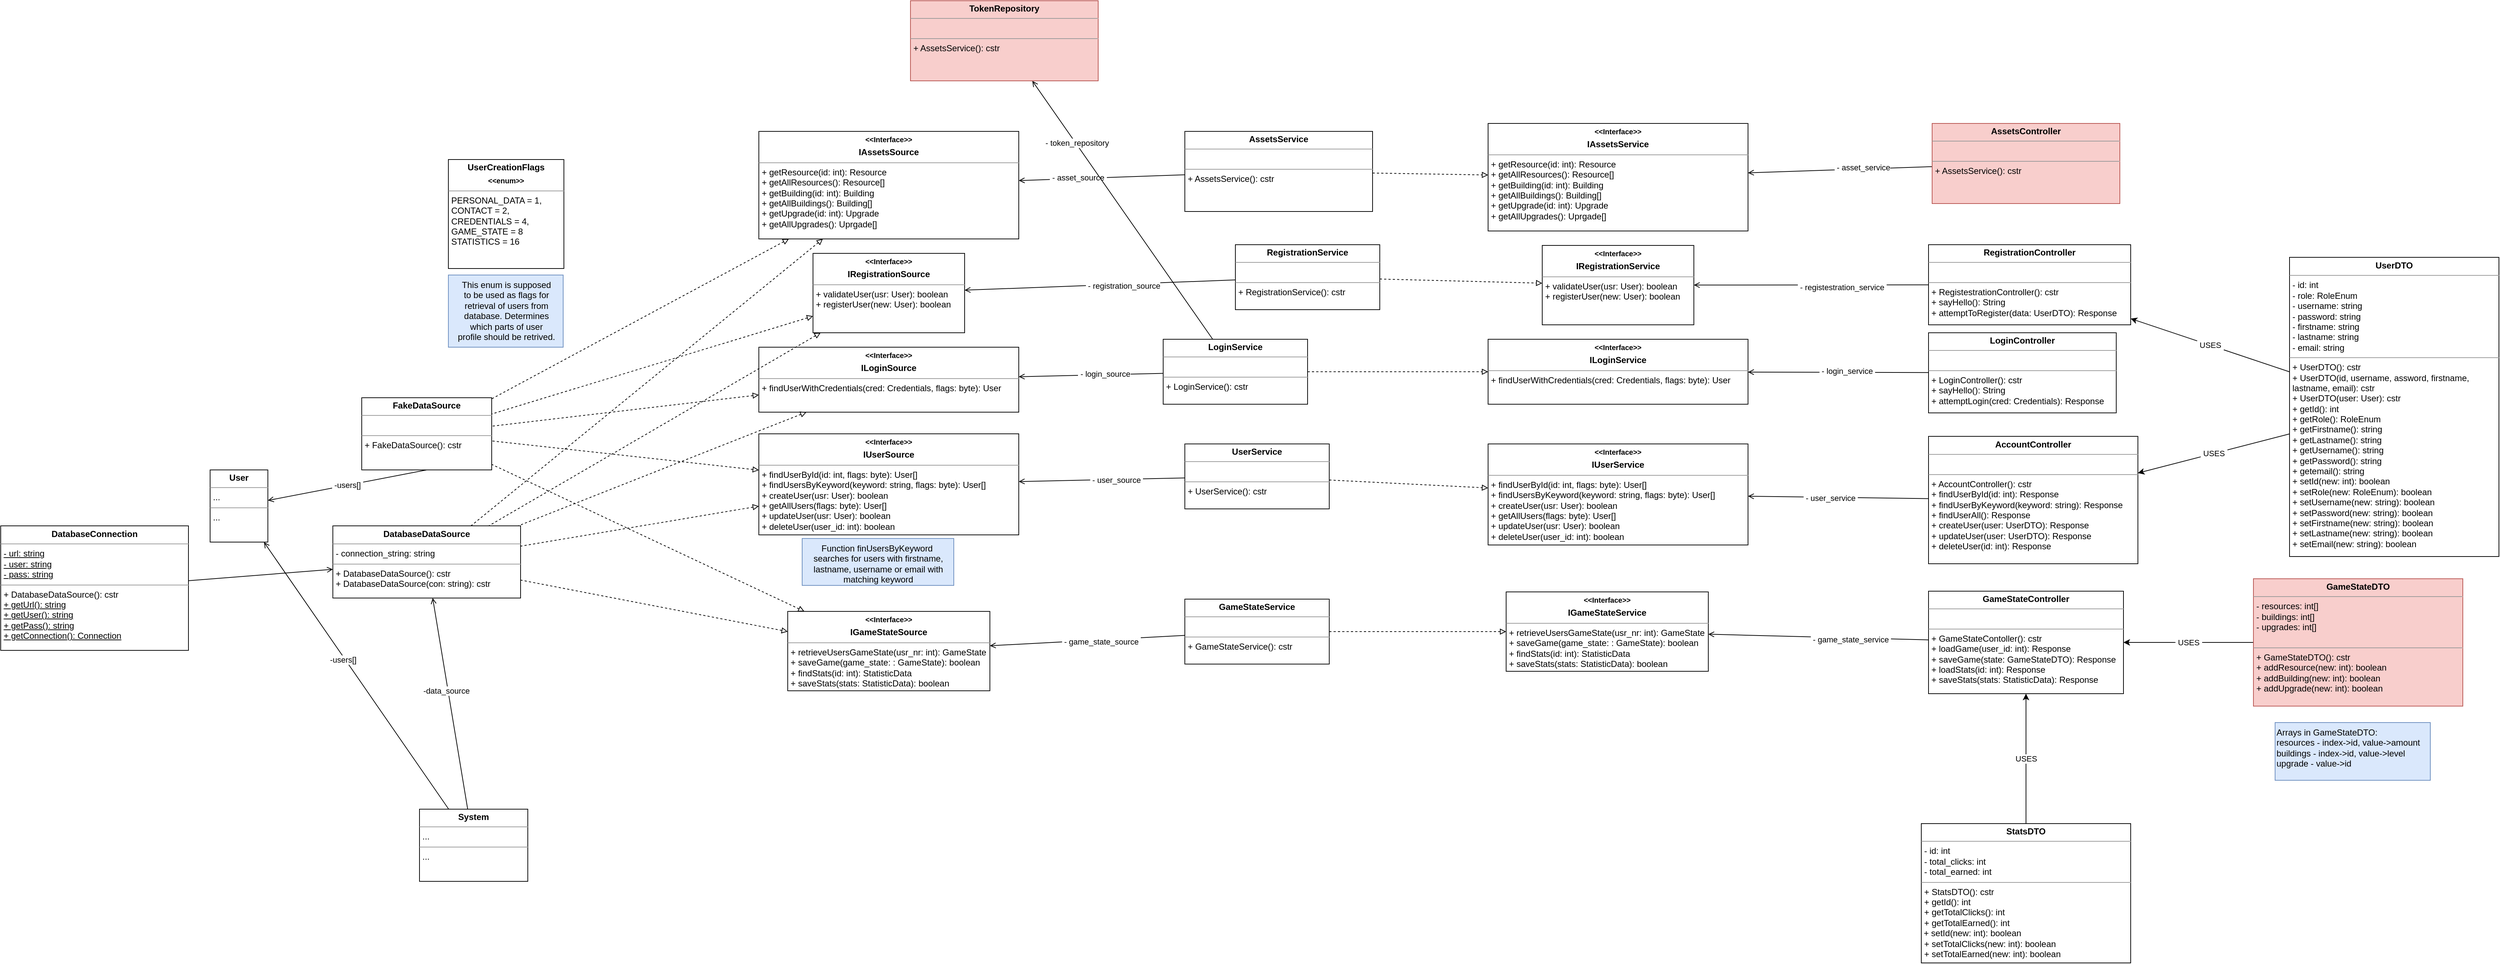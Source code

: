 <mxfile version="15.6.8" type="github">
  <diagram id="SLMzsR0E3EUHvdBKZ5yB" name="Page-1">
    <mxGraphModel dx="2487" dy="3133" grid="1" gridSize="10" guides="1" tooltips="1" connect="1" arrows="1" fold="1" page="1" pageScale="1" pageWidth="827" pageHeight="1169" math="0" shadow="0">
      <root>
        <mxCell id="0" />
        <mxCell id="1" parent="0" />
        <mxCell id="NOSZl9h-h4cG2daDXrsb-22" value="&lt;p style=&quot;margin: 0px ; margin-top: 4px ; text-align: center&quot;&gt;&lt;b&gt;User&lt;/b&gt;&lt;/p&gt;&lt;hr size=&quot;1&quot;&gt;&lt;p style=&quot;margin: 0px ; margin-left: 4px&quot;&gt;...&lt;/p&gt;&lt;hr size=&quot;1&quot;&gt;&lt;p style=&quot;margin: 0px ; margin-left: 4px&quot;&gt;...&lt;/p&gt;" style="verticalAlign=top;align=left;overflow=fill;fontSize=12;fontFamily=Helvetica;html=1;spacingLeft=0;spacingRight=0;spacing=2;rounded=0;" parent="1" vertex="1">
          <mxGeometry x="-730" y="-890" width="80" height="100" as="geometry" />
        </mxCell>
        <mxCell id="NOSZl9h-h4cG2daDXrsb-28" value="&lt;p style=&quot;margin: 0px ; margin-top: 4px ; text-align: center&quot;&gt;&lt;b&gt;&lt;font style=&quot;font-size: 10px&quot;&gt;&amp;lt;&amp;lt;Interface&amp;gt;&amp;gt;&lt;/font&gt;&lt;/b&gt;&lt;/p&gt;&lt;p style=&quot;margin: 0px ; margin-top: 4px ; text-align: center&quot;&gt;&lt;b&gt;IRegistrationSource&lt;/b&gt;&lt;/p&gt;&lt;hr size=&quot;1&quot;&gt;&lt;p style=&quot;margin: 0px ; margin-left: 4px&quot;&gt;&lt;span&gt;+ validateUser(usr: User): boolean&lt;/span&gt;&lt;/p&gt;&lt;p style=&quot;margin: 0px ; margin-left: 4px&quot;&gt;&lt;span&gt;+ registerUser(new: User): boolean&lt;/span&gt;&lt;/p&gt;" style="verticalAlign=top;align=left;overflow=fill;fontSize=12;fontFamily=Helvetica;html=1;spacingLeft=0;spacingRight=0;spacing=2;rounded=0;" parent="1" vertex="1">
          <mxGeometry x="105" y="-1190" width="210" height="110" as="geometry" />
        </mxCell>
        <mxCell id="NOSZl9h-h4cG2daDXrsb-29" value="&lt;p style=&quot;margin: 0px ; margin-top: 4px ; text-align: center&quot;&gt;&lt;b&gt;&lt;font style=&quot;font-size: 10px&quot;&gt;&amp;lt;&amp;lt;Interface&amp;gt;&amp;gt;&lt;/font&gt;&lt;/b&gt;&lt;/p&gt;&lt;p style=&quot;margin: 0px ; margin-top: 4px ; text-align: center&quot;&gt;&lt;b&gt;ILoginSource&lt;/b&gt;&lt;/p&gt;&lt;hr size=&quot;1&quot;&gt;&lt;p style=&quot;margin: 0px ; margin-left: 4px&quot;&gt;&lt;span&gt;+ findUserWithCredentials(cred: Credentials, flags: byte): User&lt;/span&gt;&lt;/p&gt;" style="verticalAlign=top;align=left;overflow=fill;fontSize=12;fontFamily=Helvetica;html=1;spacingLeft=0;spacingRight=0;spacing=2;rounded=0;" parent="1" vertex="1">
          <mxGeometry x="30" y="-1060" width="360" height="90" as="geometry" />
        </mxCell>
        <mxCell id="NOSZl9h-h4cG2daDXrsb-30" value="&lt;p style=&quot;margin: 0px ; margin-top: 4px ; text-align: center&quot;&gt;&lt;b&gt;FakeDataSource&lt;/b&gt;&lt;/p&gt;&lt;hr size=&quot;1&quot;&gt;&lt;p style=&quot;margin: 0px ; margin-left: 4px&quot;&gt;&lt;br&gt;&lt;/p&gt;&lt;hr size=&quot;1&quot;&gt;&lt;p style=&quot;margin: 0px ; margin-left: 4px&quot;&gt;+ FakeDataSource(): cstr&lt;/p&gt;" style="verticalAlign=top;align=left;overflow=fill;fontSize=12;fontFamily=Helvetica;html=1;spacingLeft=0;spacingRight=0;spacing=2;rounded=0;" parent="1" vertex="1">
          <mxGeometry x="-520" y="-990" width="180" height="100" as="geometry" />
        </mxCell>
        <mxCell id="NOSZl9h-h4cG2daDXrsb-31" value="&lt;p style=&quot;margin: 0px ; margin-top: 4px ; text-align: center&quot;&gt;&lt;b&gt;UserCreationFlags&lt;/b&gt;&lt;/p&gt;&lt;p style=&quot;margin: 0px ; margin-top: 4px ; text-align: center&quot;&gt;&lt;b&gt;&lt;font style=&quot;font-size: 10px&quot;&gt;&amp;lt;&amp;lt;enum&amp;gt;&amp;gt;&lt;/font&gt;&lt;/b&gt;&lt;/p&gt;&lt;hr size=&quot;1&quot;&gt;&lt;p style=&quot;margin: 0px ; margin-left: 4px&quot;&gt;PERSONAL_DATA = 1,&lt;/p&gt;&lt;p style=&quot;margin: 0px ; margin-left: 4px&quot;&gt;CONTACT = 2,&lt;/p&gt;&lt;p style=&quot;margin: 0px ; margin-left: 4px&quot;&gt;CREDENTIALS = 4,&lt;/p&gt;&lt;p style=&quot;margin: 0px ; margin-left: 4px&quot;&gt;GAME_STATE = 8&lt;/p&gt;&lt;p style=&quot;margin: 0px ; margin-left: 4px&quot;&gt;STATISTICS = 16&lt;br&gt;&lt;/p&gt;" style="verticalAlign=top;align=left;overflow=fill;fontSize=12;fontFamily=Helvetica;html=1;spacingLeft=0;spacingRight=0;spacing=2;rounded=0;" parent="1" vertex="1">
          <mxGeometry x="-400" y="-1320" width="160" height="151" as="geometry" />
        </mxCell>
        <mxCell id="NOSZl9h-h4cG2daDXrsb-32" value="This enum is supposed &lt;br&gt;to be&amp;nbsp;used as flags for &lt;br&gt;retrieval of users from&lt;br&gt;database. Determines &lt;br&gt;which parts of user &lt;br&gt;profile should be retrived." style="html=1;verticalAlign=top;fillColor=#dae8fc;strokeColor=#6c8ebf;rounded=0;" parent="1" vertex="1">
          <mxGeometry x="-400" y="-1160" width="159" height="100" as="geometry" />
        </mxCell>
        <mxCell id="NOSZl9h-h4cG2daDXrsb-33" value="&lt;p style=&quot;margin: 0px ; margin-top: 4px ; text-align: center&quot;&gt;&lt;b&gt;DatabaseDataSource&lt;/b&gt;&lt;br&gt;&lt;/p&gt;&lt;hr size=&quot;1&quot;&gt;&lt;p style=&quot;margin: 0px ; margin-left: 4px&quot;&gt;- connection_string: string&lt;/p&gt;&lt;hr size=&quot;1&quot;&gt;&lt;p style=&quot;margin: 0px ; margin-left: 4px&quot;&gt;+ DatabaseDataSource(): cstr&lt;/p&gt;&lt;p style=&quot;margin: 0px ; margin-left: 4px&quot;&gt;+ DatabaseDataSource(con: string): cstr&lt;/p&gt;" style="verticalAlign=top;align=left;overflow=fill;fontSize=12;fontFamily=Helvetica;html=1;spacingLeft=0;spacingRight=0;spacing=2;rounded=0;" parent="1" vertex="1">
          <mxGeometry x="-560" y="-812.5" width="260" height="100" as="geometry" />
        </mxCell>
        <mxCell id="NOSZl9h-h4cG2daDXrsb-34" style="orthogonalLoop=1;jettySize=auto;html=1;endArrow=none;endFill=0;dashed=1;startArrow=block;startFill=0;rounded=0;" parent="1" source="NOSZl9h-h4cG2daDXrsb-29" target="NOSZl9h-h4cG2daDXrsb-33" edge="1">
          <mxGeometry relative="1" as="geometry">
            <mxPoint x="1850" y="-910" as="sourcePoint" />
            <mxPoint x="1790" y="-867.5" as="targetPoint" />
          </mxGeometry>
        </mxCell>
        <mxCell id="NOSZl9h-h4cG2daDXrsb-43" style="orthogonalLoop=1;jettySize=auto;html=1;endArrow=none;endFill=0;dashed=1;startArrow=block;startFill=0;rounded=0;" parent="1" source="NOSZl9h-h4cG2daDXrsb-28" target="NOSZl9h-h4cG2daDXrsb-33" edge="1">
          <mxGeometry relative="1" as="geometry">
            <mxPoint x="450" y="-990" as="sourcePoint" />
            <mxPoint x="520" y="-910" as="targetPoint" />
          </mxGeometry>
        </mxCell>
        <mxCell id="NOSZl9h-h4cG2daDXrsb-44" value="&lt;p style=&quot;margin: 0px ; margin-top: 4px ; text-align: center&quot;&gt;&lt;b&gt;System&lt;/b&gt;&lt;/p&gt;&lt;hr size=&quot;1&quot;&gt;&lt;p style=&quot;margin: 0px ; margin-left: 4px&quot;&gt;...&lt;/p&gt;&lt;hr size=&quot;1&quot;&gt;&lt;p style=&quot;margin: 0px ; margin-left: 4px&quot;&gt;...&lt;/p&gt;" style="verticalAlign=top;align=left;overflow=fill;fontSize=12;fontFamily=Helvetica;html=1;spacingLeft=0;spacingRight=0;spacing=2;rounded=0;" parent="1" vertex="1">
          <mxGeometry x="-440" y="-420" width="150" height="100" as="geometry" />
        </mxCell>
        <mxCell id="NOSZl9h-h4cG2daDXrsb-45" style="orthogonalLoop=1;jettySize=auto;html=1;endArrow=open;endFill=0;jumpStyle=none;flowAnimation=0;ignoreEdge=0;bendable=1;rounded=0;" parent="1" source="NOSZl9h-h4cG2daDXrsb-44" target="NOSZl9h-h4cG2daDXrsb-33" edge="1">
          <mxGeometry relative="1" as="geometry">
            <mxPoint x="560" y="-1110" as="sourcePoint" />
            <mxPoint x="560" y="-990" as="targetPoint" />
          </mxGeometry>
        </mxCell>
        <mxCell id="NOSZl9h-h4cG2daDXrsb-46" value="&amp;nbsp;-data_source&amp;nbsp;" style="edgeLabel;html=1;align=center;verticalAlign=middle;resizable=0;points=[];rounded=0;" parent="NOSZl9h-h4cG2daDXrsb-45" vertex="1" connectable="0">
          <mxGeometry x="0.126" y="3" relative="1" as="geometry">
            <mxPoint as="offset" />
          </mxGeometry>
        </mxCell>
        <mxCell id="NOSZl9h-h4cG2daDXrsb-47" style="orthogonalLoop=1;jettySize=auto;html=1;endArrow=open;endFill=0;rounded=0;" parent="1" source="NOSZl9h-h4cG2daDXrsb-44" target="NOSZl9h-h4cG2daDXrsb-22" edge="1">
          <mxGeometry relative="1" as="geometry">
            <mxPoint x="575" y="-1100" as="sourcePoint" />
            <mxPoint x="575" y="-960" as="targetPoint" />
          </mxGeometry>
        </mxCell>
        <mxCell id="NOSZl9h-h4cG2daDXrsb-48" value="&amp;nbsp;-users[]&amp;nbsp;" style="edgeLabel;html=1;align=center;verticalAlign=middle;resizable=0;points=[];rounded=0;" parent="NOSZl9h-h4cG2daDXrsb-47" vertex="1" connectable="0">
          <mxGeometry x="0.126" y="3" relative="1" as="geometry">
            <mxPoint as="offset" />
          </mxGeometry>
        </mxCell>
        <mxCell id="NOSZl9h-h4cG2daDXrsb-49" value="&lt;p style=&quot;margin: 0px ; margin-top: 4px ; text-align: center&quot;&gt;&lt;b&gt;&lt;font style=&quot;font-size: 10px&quot;&gt;&amp;lt;&amp;lt;Interface&amp;gt;&amp;gt;&lt;/font&gt;&lt;/b&gt;&lt;/p&gt;&lt;p style=&quot;margin: 0px ; margin-top: 4px ; text-align: center&quot;&gt;&lt;b&gt;IUserSource&lt;/b&gt;&lt;/p&gt;&lt;hr size=&quot;1&quot;&gt;&lt;p style=&quot;margin: 0px ; margin-left: 4px&quot;&gt;&lt;span&gt;+ findUserById(id: int, flags: byte): User[]&lt;/span&gt;&lt;br&gt;&lt;/p&gt;&lt;p style=&quot;margin: 0px ; margin-left: 4px&quot;&gt;&lt;span&gt;+ findUsersByKeyword(keyword: string, flags: byte): User[]&lt;/span&gt;&lt;/p&gt;&lt;p style=&quot;margin: 0px ; margin-left: 4px&quot;&gt;&lt;span&gt;+ createUser(usr: User): boolean&lt;/span&gt;&lt;/p&gt;&lt;p style=&quot;margin: 0px ; margin-left: 4px&quot;&gt;&lt;span&gt;+ getAllUsers(flags: byte): User[]&lt;/span&gt;&lt;/p&gt;&lt;p style=&quot;margin: 0px ; margin-left: 4px&quot;&gt;&lt;span&gt;+ updateUser(usr: User): boolean&lt;/span&gt;&lt;/p&gt;&lt;p style=&quot;margin: 0px ; margin-left: 4px&quot;&gt;&lt;span&gt;+ deleteUser(user_id: int): boolean&lt;/span&gt;&lt;/p&gt;&lt;p style=&quot;margin: 0px ; margin-left: 4px&quot;&gt;&lt;span&gt;&lt;br&gt;&lt;/span&gt;&lt;/p&gt;&lt;p style=&quot;margin: 0px ; margin-left: 4px&quot;&gt;&lt;span&gt;&lt;br&gt;&lt;/span&gt;&lt;/p&gt;" style="verticalAlign=top;align=left;overflow=fill;fontSize=12;fontFamily=Helvetica;html=1;spacingLeft=0;spacingRight=0;spacing=2;rounded=0;" parent="1" vertex="1">
          <mxGeometry x="30" y="-940" width="360" height="140" as="geometry" />
        </mxCell>
        <mxCell id="NOSZl9h-h4cG2daDXrsb-50" value="&lt;p style=&quot;margin: 0px ; margin-top: 4px ; text-align: center&quot;&gt;&lt;b&gt;&lt;font style=&quot;font-size: 10px&quot;&gt;&amp;lt;&amp;lt;Interface&amp;gt;&amp;gt;&lt;/font&gt;&lt;/b&gt;&lt;/p&gt;&lt;p style=&quot;margin: 0px ; margin-top: 4px ; text-align: center&quot;&gt;&lt;b&gt;IGameStateSource&lt;/b&gt;&lt;/p&gt;&lt;hr size=&quot;1&quot;&gt;&lt;p style=&quot;margin: 0px ; margin-left: 4px&quot;&gt;&lt;span&gt;+ retrieveUsersGameState(usr_nr: int): GameState&lt;/span&gt;&lt;/p&gt;&lt;p style=&quot;margin: 0px ; margin-left: 4px&quot;&gt;&lt;span&gt;+ saveGame(game_state: : GameState): boolean&lt;/span&gt;&lt;/p&gt;&lt;p style=&quot;margin: 0px ; margin-left: 4px&quot;&gt;&lt;span&gt;+ findStats(id: int): StatisticData&lt;/span&gt;&lt;/p&gt;&lt;p style=&quot;margin: 0px ; margin-left: 4px&quot;&gt;&lt;span&gt;+ saveStats(stats: StatisticData): boolean&lt;/span&gt;&lt;/p&gt;" style="verticalAlign=top;align=left;overflow=fill;fontSize=12;fontFamily=Helvetica;html=1;spacingLeft=0;spacingRight=0;spacing=2;rounded=0;" parent="1" vertex="1">
          <mxGeometry x="70" y="-694" width="280" height="110" as="geometry" />
        </mxCell>
        <mxCell id="NOSZl9h-h4cG2daDXrsb-51" style="orthogonalLoop=1;jettySize=auto;html=1;endArrow=none;endFill=0;dashed=1;startArrow=block;startFill=0;rounded=0;" parent="1" source="NOSZl9h-h4cG2daDXrsb-49" target="NOSZl9h-h4cG2daDXrsb-33" edge="1">
          <mxGeometry relative="1" as="geometry">
            <mxPoint x="420" y="-990" as="sourcePoint" />
            <mxPoint x="500" y="-910" as="targetPoint" />
          </mxGeometry>
        </mxCell>
        <mxCell id="NOSZl9h-h4cG2daDXrsb-52" style="orthogonalLoop=1;jettySize=auto;html=1;endArrow=none;endFill=0;dashed=1;startArrow=block;startFill=0;strokeColor=default;rounded=0;" parent="1" source="NOSZl9h-h4cG2daDXrsb-50" target="NOSZl9h-h4cG2daDXrsb-33" edge="1">
          <mxGeometry relative="1" as="geometry">
            <mxPoint x="430" y="-980" as="sourcePoint" />
            <mxPoint x="510" y="-900" as="targetPoint" />
          </mxGeometry>
        </mxCell>
        <mxCell id="NOSZl9h-h4cG2daDXrsb-53" value="Function finUsersByKeyword&amp;nbsp;&lt;br&gt;searches for users with&amp;nbsp;firstname, &lt;br&gt;lastname, username or email with &lt;br&gt;matching keyword" style="html=1;verticalAlign=top;fillColor=#dae8fc;strokeColor=#6c8ebf;rounded=0;" parent="1" vertex="1">
          <mxGeometry x="90" y="-795" width="210" height="65" as="geometry" />
        </mxCell>
        <mxCell id="NOSZl9h-h4cG2daDXrsb-54" style="orthogonalLoop=1;jettySize=auto;html=1;endArrow=none;endFill=0;dashed=1;startArrow=block;startFill=0;rounded=0;" parent="1" source="NOSZl9h-h4cG2daDXrsb-28" target="NOSZl9h-h4cG2daDXrsb-30" edge="1">
          <mxGeometry relative="1" as="geometry">
            <mxPoint x="325" y="-1125" as="sourcePoint" />
            <mxPoint x="500" y="-935" as="targetPoint" />
          </mxGeometry>
        </mxCell>
        <mxCell id="NOSZl9h-h4cG2daDXrsb-55" style="orthogonalLoop=1;jettySize=auto;html=1;endArrow=none;endFill=0;dashed=1;startArrow=block;startFill=0;rounded=0;" parent="1" source="NOSZl9h-h4cG2daDXrsb-29" target="NOSZl9h-h4cG2daDXrsb-30" edge="1">
          <mxGeometry relative="1" as="geometry">
            <mxPoint x="100" y="-1090" as="sourcePoint" />
            <mxPoint x="-30" y="-965" as="targetPoint" />
          </mxGeometry>
        </mxCell>
        <mxCell id="NOSZl9h-h4cG2daDXrsb-56" style="orthogonalLoop=1;jettySize=auto;html=1;endArrow=none;endFill=0;dashed=1;startArrow=block;startFill=0;rounded=0;" parent="1" source="NOSZl9h-h4cG2daDXrsb-49" target="NOSZl9h-h4cG2daDXrsb-30" edge="1">
          <mxGeometry relative="1" as="geometry">
            <mxPoint x="40" y="-1005" as="sourcePoint" />
            <mxPoint x="-30" y="-940" as="targetPoint" />
          </mxGeometry>
        </mxCell>
        <mxCell id="NOSZl9h-h4cG2daDXrsb-57" style="orthogonalLoop=1;jettySize=auto;html=1;endArrow=none;endFill=0;dashed=1;startArrow=block;startFill=0;rounded=0;" parent="1" source="NOSZl9h-h4cG2daDXrsb-50" target="NOSZl9h-h4cG2daDXrsb-30" edge="1">
          <mxGeometry relative="1" as="geometry">
            <mxPoint x="50" y="-995" as="sourcePoint" />
            <mxPoint x="-20" y="-930" as="targetPoint" />
          </mxGeometry>
        </mxCell>
        <mxCell id="NOSZl9h-h4cG2daDXrsb-58" value="&amp;nbsp;-users[]&amp;nbsp;" style="orthogonalLoop=1;jettySize=auto;html=1;endArrow=open;endFill=0;exitX=0.5;exitY=1;exitDx=0;exitDy=0;rounded=0;" parent="1" source="NOSZl9h-h4cG2daDXrsb-30" target="NOSZl9h-h4cG2daDXrsb-22" edge="1">
          <mxGeometry relative="1" as="geometry">
            <mxPoint x="1230" y="-1095" as="sourcePoint" />
            <mxPoint x="1400" y="-1080" as="targetPoint" />
          </mxGeometry>
        </mxCell>
        <mxCell id="NOSZl9h-h4cG2daDXrsb-89" value="&lt;p style=&quot;margin: 0px ; margin-top: 4px ; text-align: center&quot;&gt;&lt;b&gt;&lt;font style=&quot;font-size: 10px&quot;&gt;&amp;lt;&amp;lt;Interface&amp;gt;&amp;gt;&lt;/font&gt;&lt;/b&gt;&lt;/p&gt;&lt;p style=&quot;margin: 0px ; margin-top: 4px ; text-align: center&quot;&gt;&lt;b&gt;IAssetsSource&lt;/b&gt;&lt;/p&gt;&lt;hr size=&quot;1&quot;&gt;&lt;p style=&quot;margin: 0px ; margin-left: 4px&quot;&gt;&lt;span&gt;+ getResource(id: int): Resource&lt;/span&gt;&lt;/p&gt;&lt;p style=&quot;margin: 0px ; margin-left: 4px&quot;&gt;&lt;span&gt;+ getAllResources(): Resource[]&lt;/span&gt;&lt;/p&gt;&lt;p style=&quot;margin: 0px ; margin-left: 4px&quot;&gt;&lt;span&gt;+ getBuilding(id: int): Building&lt;/span&gt;&lt;/p&gt;&lt;p style=&quot;margin: 0px ; margin-left: 4px&quot;&gt;&lt;span&gt;+ getAllBuildings(): Building[]&lt;/span&gt;&lt;/p&gt;&lt;p style=&quot;margin: 0px ; margin-left: 4px&quot;&gt;&lt;span&gt;+ getUpgrade(id: int): Upgrade&lt;/span&gt;&lt;/p&gt;&lt;p style=&quot;margin: 0px ; margin-left: 4px&quot;&gt;&lt;span&gt;+ getAllUpgrades(): Uprgade[]&lt;/span&gt;&lt;/p&gt;" style="verticalAlign=top;align=left;overflow=fill;fontSize=12;fontFamily=Helvetica;html=1;spacingLeft=0;spacingRight=0;spacing=2;rounded=0;" parent="1" vertex="1">
          <mxGeometry x="30" y="-1359" width="360" height="149" as="geometry" />
        </mxCell>
        <mxCell id="NOSZl9h-h4cG2daDXrsb-90" style="orthogonalLoop=1;jettySize=auto;html=1;endArrow=none;endFill=0;dashed=1;startArrow=block;startFill=0;rounded=0;" parent="1" source="NOSZl9h-h4cG2daDXrsb-89" target="NOSZl9h-h4cG2daDXrsb-33" edge="1">
          <mxGeometry relative="1" as="geometry">
            <mxPoint x="325" y="-1125" as="sourcePoint" />
            <mxPoint x="500.0" y="-935" as="targetPoint" />
          </mxGeometry>
        </mxCell>
        <mxCell id="NOSZl9h-h4cG2daDXrsb-91" style="orthogonalLoop=1;jettySize=auto;html=1;endArrow=none;endFill=0;dashed=1;startArrow=block;startFill=0;rounded=0;" parent="1" source="NOSZl9h-h4cG2daDXrsb-89" target="NOSZl9h-h4cG2daDXrsb-30" edge="1">
          <mxGeometry relative="1" as="geometry">
            <mxPoint x="115" y="-1125" as="sourcePoint" />
            <mxPoint x="-30" y="-975" as="targetPoint" />
          </mxGeometry>
        </mxCell>
        <mxCell id="NOSZl9h-h4cG2daDXrsb-96" value="&lt;p style=&quot;margin: 0px ; margin-top: 4px ; text-align: center&quot;&gt;&lt;b&gt;&lt;font style=&quot;font-size: 10px&quot;&gt;&amp;lt;&amp;lt;Interface&amp;gt;&amp;gt;&lt;/font&gt;&lt;/b&gt;&lt;/p&gt;&lt;p style=&quot;margin: 0px ; margin-top: 4px ; text-align: center&quot;&gt;&lt;b&gt;IRegistrationService&lt;/b&gt;&lt;/p&gt;&lt;hr size=&quot;1&quot;&gt;&lt;p style=&quot;margin: 0px ; margin-left: 4px&quot;&gt;&lt;span&gt;+ validateUser(usr: User): boolean&lt;/span&gt;&lt;/p&gt;&lt;p style=&quot;margin: 0px ; margin-left: 4px&quot;&gt;&lt;span&gt;+ registerUser(new: User): boolean&lt;/span&gt;&lt;/p&gt;" style="verticalAlign=top;align=left;overflow=fill;fontSize=12;fontFamily=Helvetica;html=1;spacingLeft=0;spacingRight=0;spacing=2;rounded=0;" parent="1" vertex="1">
          <mxGeometry x="1115" y="-1201" width="210" height="110" as="geometry" />
        </mxCell>
        <mxCell id="NOSZl9h-h4cG2daDXrsb-97" value="&lt;p style=&quot;margin: 0px ; margin-top: 4px ; text-align: center&quot;&gt;&lt;b&gt;&lt;font style=&quot;font-size: 10px&quot;&gt;&amp;lt;&amp;lt;Interface&amp;gt;&amp;gt;&lt;/font&gt;&lt;/b&gt;&lt;/p&gt;&lt;p style=&quot;margin: 0px ; margin-top: 4px ; text-align: center&quot;&gt;&lt;b&gt;ILoginService&lt;/b&gt;&lt;/p&gt;&lt;hr size=&quot;1&quot;&gt;&lt;p style=&quot;margin: 0px ; margin-left: 4px&quot;&gt;&lt;span&gt;+ findUserWithCredentials(cred: Credentials, flags: byte): User&lt;/span&gt;&lt;/p&gt;" style="verticalAlign=top;align=left;overflow=fill;fontSize=12;fontFamily=Helvetica;html=1;spacingLeft=0;spacingRight=0;spacing=2;rounded=0;" parent="1" vertex="1">
          <mxGeometry x="1040" y="-1071" width="360" height="90" as="geometry" />
        </mxCell>
        <mxCell id="NOSZl9h-h4cG2daDXrsb-98" value="&lt;p style=&quot;margin: 0px ; margin-top: 4px ; text-align: center&quot;&gt;&lt;b&gt;&lt;font style=&quot;font-size: 10px&quot;&gt;&amp;lt;&amp;lt;Interface&amp;gt;&amp;gt;&lt;/font&gt;&lt;/b&gt;&lt;/p&gt;&lt;p style=&quot;margin: 0px ; margin-top: 4px ; text-align: center&quot;&gt;&lt;b&gt;IUserService&lt;/b&gt;&lt;/p&gt;&lt;hr size=&quot;1&quot;&gt;&lt;p style=&quot;margin: 0px ; margin-left: 4px&quot;&gt;&lt;span&gt;+ findUserById(id: int, flags: byte): User[]&lt;/span&gt;&lt;br&gt;&lt;/p&gt;&lt;p style=&quot;margin: 0px ; margin-left: 4px&quot;&gt;&lt;span&gt;+ findUsersByKeyword(keyword: string, flags: byte): User[]&lt;/span&gt;&lt;/p&gt;&lt;p style=&quot;margin: 0px ; margin-left: 4px&quot;&gt;&lt;span&gt;+ createUser(usr: User): boolean&lt;/span&gt;&lt;/p&gt;&lt;p style=&quot;margin: 0px ; margin-left: 4px&quot;&gt;&lt;span&gt;+ getAllUsers(flags: byte): User[]&lt;/span&gt;&lt;/p&gt;&lt;p style=&quot;margin: 0px ; margin-left: 4px&quot;&gt;&lt;span&gt;+ updateUser(usr: User): boolean&lt;/span&gt;&lt;/p&gt;&lt;p style=&quot;margin: 0px ; margin-left: 4px&quot;&gt;&lt;span&gt;+ deleteUser(user_id: int): boolean&lt;/span&gt;&lt;/p&gt;&lt;p style=&quot;margin: 0px ; margin-left: 4px&quot;&gt;&lt;span&gt;&lt;br&gt;&lt;/span&gt;&lt;/p&gt;&lt;p style=&quot;margin: 0px ; margin-left: 4px&quot;&gt;&lt;span&gt;&lt;br&gt;&lt;/span&gt;&lt;/p&gt;" style="verticalAlign=top;align=left;overflow=fill;fontSize=12;fontFamily=Helvetica;html=1;spacingLeft=0;spacingRight=0;spacing=2;rounded=0;" parent="1" vertex="1">
          <mxGeometry x="1040" y="-926" width="360" height="140" as="geometry" />
        </mxCell>
        <mxCell id="NOSZl9h-h4cG2daDXrsb-99" value="&lt;p style=&quot;margin: 0px ; margin-top: 4px ; text-align: center&quot;&gt;&lt;b&gt;&lt;font style=&quot;font-size: 10px&quot;&gt;&amp;lt;&amp;lt;Interface&amp;gt;&amp;gt;&lt;/font&gt;&lt;/b&gt;&lt;/p&gt;&lt;p style=&quot;margin: 0px ; margin-top: 4px ; text-align: center&quot;&gt;&lt;b&gt;IGameStateService&lt;/b&gt;&lt;/p&gt;&lt;hr size=&quot;1&quot;&gt;&lt;p style=&quot;margin: 0px ; margin-left: 4px&quot;&gt;&lt;span&gt;+ retrieveUsersGameState(usr_nr: int): GameState&lt;/span&gt;&lt;/p&gt;&lt;p style=&quot;margin: 0px ; margin-left: 4px&quot;&gt;&lt;span&gt;+ saveGame(game_state: : GameState): boolean&lt;/span&gt;&lt;/p&gt;&lt;p style=&quot;margin: 0px 0px 0px 4px&quot;&gt;+ findStats(id: int): StatisticData&lt;/p&gt;&lt;p style=&quot;margin: 0px 0px 0px 4px&quot;&gt;+ saveStats(stats: StatisticData): boolean&lt;/p&gt;" style="verticalAlign=top;align=left;overflow=fill;fontSize=12;fontFamily=Helvetica;html=1;spacingLeft=0;spacingRight=0;spacing=2;rounded=0;" parent="1" vertex="1">
          <mxGeometry x="1065" y="-721" width="280" height="110" as="geometry" />
        </mxCell>
        <mxCell id="NOSZl9h-h4cG2daDXrsb-100" value="&lt;p style=&quot;margin: 0px ; margin-top: 4px ; text-align: center&quot;&gt;&lt;b&gt;&lt;font style=&quot;font-size: 10px&quot;&gt;&amp;lt;&amp;lt;Interface&amp;gt;&amp;gt;&lt;/font&gt;&lt;/b&gt;&lt;/p&gt;&lt;p style=&quot;margin: 0px ; margin-top: 4px ; text-align: center&quot;&gt;&lt;b&gt;IAssetsService&lt;/b&gt;&lt;/p&gt;&lt;hr size=&quot;1&quot;&gt;&lt;p style=&quot;margin: 0px ; margin-left: 4px&quot;&gt;&lt;span&gt;+ getResource(id: int): Resource&lt;/span&gt;&lt;/p&gt;&lt;p style=&quot;margin: 0px ; margin-left: 4px&quot;&gt;&lt;span&gt;+ getAllResources(): Resource[]&lt;/span&gt;&lt;/p&gt;&lt;p style=&quot;margin: 0px ; margin-left: 4px&quot;&gt;&lt;span&gt;+ getBuilding(id: int): Building&lt;/span&gt;&lt;/p&gt;&lt;p style=&quot;margin: 0px ; margin-left: 4px&quot;&gt;&lt;span&gt;+ getAllBuildings(): Building[]&lt;/span&gt;&lt;/p&gt;&lt;p style=&quot;margin: 0px ; margin-left: 4px&quot;&gt;&lt;span&gt;+ getUpgrade(id: int): Upgrade&lt;/span&gt;&lt;/p&gt;&lt;p style=&quot;margin: 0px ; margin-left: 4px&quot;&gt;&lt;span&gt;+ getAllUpgrades(): Uprgade[]&lt;/span&gt;&lt;/p&gt;" style="verticalAlign=top;align=left;overflow=fill;fontSize=12;fontFamily=Helvetica;html=1;spacingLeft=0;spacingRight=0;spacing=2;rounded=0;" parent="1" vertex="1">
          <mxGeometry x="1040" y="-1370" width="360" height="149" as="geometry" />
        </mxCell>
        <mxCell id="NOSZl9h-h4cG2daDXrsb-104" style="edgeStyle=none;orthogonalLoop=1;jettySize=auto;html=1;dashed=1;endArrow=block;endFill=0;" parent="1" source="NOSZl9h-h4cG2daDXrsb-101" target="NOSZl9h-h4cG2daDXrsb-100" edge="1">
          <mxGeometry relative="1" as="geometry" />
        </mxCell>
        <mxCell id="NOSZl9h-h4cG2daDXrsb-113" style="edgeStyle=none;orthogonalLoop=1;jettySize=auto;html=1;endArrow=open;endFill=0;" parent="1" source="NOSZl9h-h4cG2daDXrsb-101" target="NOSZl9h-h4cG2daDXrsb-89" edge="1">
          <mxGeometry relative="1" as="geometry" />
        </mxCell>
        <mxCell id="NOSZl9h-h4cG2daDXrsb-128" value="&amp;nbsp;- asset_source&amp;nbsp;" style="edgeLabel;html=1;align=center;verticalAlign=middle;resizable=0;points=[];" parent="NOSZl9h-h4cG2daDXrsb-113" vertex="1" connectable="0">
          <mxGeometry x="0.276" y="-1" relative="1" as="geometry">
            <mxPoint x="-1" as="offset" />
          </mxGeometry>
        </mxCell>
        <mxCell id="NOSZl9h-h4cG2daDXrsb-101" value="&lt;p style=&quot;margin: 0px ; margin-top: 4px ; text-align: center&quot;&gt;&lt;b&gt;AssetsService&lt;/b&gt;&lt;/p&gt;&lt;hr size=&quot;1&quot;&gt;&lt;p style=&quot;margin: 0px ; margin-left: 4px&quot;&gt;&lt;br&gt;&lt;/p&gt;&lt;hr size=&quot;1&quot;&gt;&lt;p style=&quot;margin: 0px ; margin-left: 4px&quot;&gt;+ AssetsService(): cstr&lt;/p&gt;" style="verticalAlign=top;align=left;overflow=fill;fontSize=12;fontFamily=Helvetica;html=1;spacingLeft=0;spacingRight=0;spacing=2;rounded=0;" parent="1" vertex="1">
          <mxGeometry x="620" y="-1359" width="260" height="111" as="geometry" />
        </mxCell>
        <mxCell id="NOSZl9h-h4cG2daDXrsb-103" style="edgeStyle=none;orthogonalLoop=1;jettySize=auto;html=1;endArrow=open;endFill=0;" parent="1" source="NOSZl9h-h4cG2daDXrsb-102" target="NOSZl9h-h4cG2daDXrsb-33" edge="1">
          <mxGeometry relative="1" as="geometry">
            <mxPoint x="-650" y="-760" as="targetPoint" />
          </mxGeometry>
        </mxCell>
        <mxCell id="NOSZl9h-h4cG2daDXrsb-102" value="&lt;p style=&quot;margin: 0px ; margin-top: 4px ; text-align: center&quot;&gt;&lt;b&gt;DatabaseConnection&lt;/b&gt;&lt;br&gt;&lt;/p&gt;&lt;hr size=&quot;1&quot;&gt;&lt;p style=&quot;margin: 0px ; margin-left: 4px&quot;&gt;&lt;u&gt;- url: string&lt;/u&gt;&lt;/p&gt;&lt;p style=&quot;margin: 0px ; margin-left: 4px&quot;&gt;&lt;u&gt;- user: string&lt;/u&gt;&lt;/p&gt;&lt;p style=&quot;margin: 0px ; margin-left: 4px&quot;&gt;&lt;u&gt;- pass: string&lt;/u&gt;&lt;/p&gt;&lt;hr size=&quot;1&quot;&gt;&lt;p style=&quot;margin: 0px ; margin-left: 4px&quot;&gt;+ DatabaseDataSource(): cstr&lt;/p&gt;&lt;p style=&quot;margin: 0px ; margin-left: 4px&quot;&gt;&lt;u&gt;+ getUrl(): string&lt;br&gt;&lt;/u&gt;&lt;/p&gt;&lt;p style=&quot;margin: 0px ; margin-left: 4px&quot;&gt;&lt;u&gt;+ getUser(): string&lt;/u&gt;&lt;/p&gt;&lt;p style=&quot;margin: 0px ; margin-left: 4px&quot;&gt;&lt;u&gt;+ getPass(): string&lt;/u&gt;&lt;/p&gt;&lt;p style=&quot;margin: 0px ; margin-left: 4px&quot;&gt;&lt;u&gt;+ getConnection(): Connection&lt;/u&gt;&lt;/p&gt;" style="verticalAlign=top;align=left;overflow=fill;fontSize=12;fontFamily=Helvetica;html=1;spacingLeft=0;spacingRight=0;spacing=2;rounded=0;" parent="1" vertex="1">
          <mxGeometry x="-1020" y="-812.5" width="260" height="172.5" as="geometry" />
        </mxCell>
        <mxCell id="NOSZl9h-h4cG2daDXrsb-110" style="edgeStyle=none;orthogonalLoop=1;jettySize=auto;html=1;dashed=1;endArrow=block;endFill=0;" parent="1" source="NOSZl9h-h4cG2daDXrsb-105" target="NOSZl9h-h4cG2daDXrsb-96" edge="1">
          <mxGeometry relative="1" as="geometry" />
        </mxCell>
        <mxCell id="NOSZl9h-h4cG2daDXrsb-114" style="edgeStyle=none;orthogonalLoop=1;jettySize=auto;html=1;endArrow=open;endFill=0;" parent="1" source="NOSZl9h-h4cG2daDXrsb-105" target="NOSZl9h-h4cG2daDXrsb-28" edge="1">
          <mxGeometry relative="1" as="geometry" />
        </mxCell>
        <mxCell id="NOSZl9h-h4cG2daDXrsb-129" value="&amp;nbsp;- registration_source" style="edgeLabel;html=1;align=center;verticalAlign=middle;resizable=0;points=[];" parent="NOSZl9h-h4cG2daDXrsb-114" vertex="1" connectable="0">
          <mxGeometry x="-0.167" y="2" relative="1" as="geometry">
            <mxPoint as="offset" />
          </mxGeometry>
        </mxCell>
        <mxCell id="NOSZl9h-h4cG2daDXrsb-147" style="edgeStyle=none;orthogonalLoop=1;jettySize=auto;html=1;endArrow=open;endFill=0;" parent="1" source="NOSZl9h-h4cG2daDXrsb-106" target="NOSZl9h-h4cG2daDXrsb-146" edge="1">
          <mxGeometry relative="1" as="geometry" />
        </mxCell>
        <mxCell id="NOSZl9h-h4cG2daDXrsb-148" value="&amp;nbsp;- token_repository" style="edgeLabel;html=1;align=center;verticalAlign=middle;resizable=0;points=[];" parent="NOSZl9h-h4cG2daDXrsb-147" vertex="1" connectable="0">
          <mxGeometry x="0.519" relative="1" as="geometry">
            <mxPoint as="offset" />
          </mxGeometry>
        </mxCell>
        <mxCell id="NOSZl9h-h4cG2daDXrsb-105" value="&lt;p style=&quot;margin: 0px ; margin-top: 4px ; text-align: center&quot;&gt;&lt;b&gt;RegistrationService&lt;/b&gt;&lt;/p&gt;&lt;hr size=&quot;1&quot;&gt;&lt;p style=&quot;margin: 0px ; margin-left: 4px&quot;&gt;&lt;br&gt;&lt;/p&gt;&lt;hr size=&quot;1&quot;&gt;&lt;p style=&quot;margin: 0px ; margin-left: 4px&quot;&gt;+ RegistrationService(): cstr&lt;/p&gt;" style="verticalAlign=top;align=left;overflow=fill;fontSize=12;fontFamily=Helvetica;html=1;spacingLeft=0;spacingRight=0;spacing=2;rounded=0;" parent="1" vertex="1">
          <mxGeometry x="690" y="-1202" width="200" height="90" as="geometry" />
        </mxCell>
        <mxCell id="NOSZl9h-h4cG2daDXrsb-109" style="edgeStyle=none;orthogonalLoop=1;jettySize=auto;html=1;dashed=1;endArrow=block;endFill=0;" parent="1" source="NOSZl9h-h4cG2daDXrsb-106" target="NOSZl9h-h4cG2daDXrsb-97" edge="1">
          <mxGeometry relative="1" as="geometry" />
        </mxCell>
        <mxCell id="NOSZl9h-h4cG2daDXrsb-115" style="edgeStyle=none;orthogonalLoop=1;jettySize=auto;html=1;endArrow=open;endFill=0;" parent="1" source="NOSZl9h-h4cG2daDXrsb-106" target="NOSZl9h-h4cG2daDXrsb-29" edge="1">
          <mxGeometry relative="1" as="geometry" />
        </mxCell>
        <mxCell id="NOSZl9h-h4cG2daDXrsb-130" value="&amp;nbsp;- login_source" style="edgeLabel;html=1;align=center;verticalAlign=middle;resizable=0;points=[];" parent="NOSZl9h-h4cG2daDXrsb-115" vertex="1" connectable="0">
          <mxGeometry x="-0.182" y="-1" relative="1" as="geometry">
            <mxPoint as="offset" />
          </mxGeometry>
        </mxCell>
        <mxCell id="NOSZl9h-h4cG2daDXrsb-106" value="&lt;p style=&quot;margin: 0px ; margin-top: 4px ; text-align: center&quot;&gt;&lt;b&gt;LoginService&lt;/b&gt;&lt;/p&gt;&lt;hr size=&quot;1&quot;&gt;&lt;p style=&quot;margin: 0px ; margin-left: 4px&quot;&gt;&lt;br&gt;&lt;/p&gt;&lt;hr size=&quot;1&quot;&gt;&lt;p style=&quot;margin: 0px ; margin-left: 4px&quot;&gt;+ LoginService(): cstr&lt;/p&gt;" style="verticalAlign=top;align=left;overflow=fill;fontSize=12;fontFamily=Helvetica;html=1;spacingLeft=0;spacingRight=0;spacing=2;rounded=0;" parent="1" vertex="1">
          <mxGeometry x="590" y="-1071" width="200" height="90" as="geometry" />
        </mxCell>
        <mxCell id="NOSZl9h-h4cG2daDXrsb-111" style="edgeStyle=none;orthogonalLoop=1;jettySize=auto;html=1;dashed=1;endArrow=block;endFill=0;" parent="1" source="NOSZl9h-h4cG2daDXrsb-107" target="NOSZl9h-h4cG2daDXrsb-98" edge="1">
          <mxGeometry relative="1" as="geometry" />
        </mxCell>
        <mxCell id="NOSZl9h-h4cG2daDXrsb-116" style="edgeStyle=none;orthogonalLoop=1;jettySize=auto;html=1;endArrow=open;endFill=0;" parent="1" source="NOSZl9h-h4cG2daDXrsb-107" target="NOSZl9h-h4cG2daDXrsb-49" edge="1">
          <mxGeometry relative="1" as="geometry" />
        </mxCell>
        <mxCell id="NOSZl9h-h4cG2daDXrsb-131" value="&amp;nbsp;- user_source&amp;nbsp;" style="edgeLabel;html=1;align=center;verticalAlign=middle;resizable=0;points=[];" parent="NOSZl9h-h4cG2daDXrsb-116" vertex="1" connectable="0">
          <mxGeometry x="-0.168" y="1" relative="1" as="geometry">
            <mxPoint as="offset" />
          </mxGeometry>
        </mxCell>
        <mxCell id="NOSZl9h-h4cG2daDXrsb-107" value="&lt;p style=&quot;margin: 0px ; margin-top: 4px ; text-align: center&quot;&gt;&lt;b&gt;UserService&lt;/b&gt;&lt;/p&gt;&lt;hr size=&quot;1&quot;&gt;&lt;p style=&quot;margin: 0px ; margin-left: 4px&quot;&gt;&lt;br&gt;&lt;/p&gt;&lt;hr size=&quot;1&quot;&gt;&lt;p style=&quot;margin: 0px ; margin-left: 4px&quot;&gt;+ UserService(): cstr&lt;/p&gt;" style="verticalAlign=top;align=left;overflow=fill;fontSize=12;fontFamily=Helvetica;html=1;spacingLeft=0;spacingRight=0;spacing=2;rounded=0;" parent="1" vertex="1">
          <mxGeometry x="620" y="-926" width="200" height="90" as="geometry" />
        </mxCell>
        <mxCell id="NOSZl9h-h4cG2daDXrsb-112" style="edgeStyle=none;orthogonalLoop=1;jettySize=auto;html=1;dashed=1;endArrow=block;endFill=0;" parent="1" source="NOSZl9h-h4cG2daDXrsb-108" target="NOSZl9h-h4cG2daDXrsb-99" edge="1">
          <mxGeometry relative="1" as="geometry" />
        </mxCell>
        <mxCell id="NOSZl9h-h4cG2daDXrsb-117" style="edgeStyle=none;orthogonalLoop=1;jettySize=auto;html=1;endArrow=open;endFill=0;" parent="1" source="NOSZl9h-h4cG2daDXrsb-108" target="NOSZl9h-h4cG2daDXrsb-50" edge="1">
          <mxGeometry relative="1" as="geometry" />
        </mxCell>
        <mxCell id="NOSZl9h-h4cG2daDXrsb-132" value="&amp;nbsp;- game_state_source&amp;nbsp;" style="edgeLabel;html=1;align=center;verticalAlign=middle;resizable=0;points=[];" parent="NOSZl9h-h4cG2daDXrsb-117" vertex="1" connectable="0">
          <mxGeometry x="-0.137" y="2" relative="1" as="geometry">
            <mxPoint as="offset" />
          </mxGeometry>
        </mxCell>
        <mxCell id="NOSZl9h-h4cG2daDXrsb-108" value="&lt;p style=&quot;margin: 0px ; margin-top: 4px ; text-align: center&quot;&gt;&lt;b&gt;GameStateService&lt;/b&gt;&lt;/p&gt;&lt;hr size=&quot;1&quot;&gt;&lt;p style=&quot;margin: 0px ; margin-left: 4px&quot;&gt;&lt;br&gt;&lt;/p&gt;&lt;hr size=&quot;1&quot;&gt;&lt;p style=&quot;margin: 0px ; margin-left: 4px&quot;&gt;+ GameStateService(): cstr&lt;/p&gt;" style="verticalAlign=top;align=left;overflow=fill;fontSize=12;fontFamily=Helvetica;html=1;spacingLeft=0;spacingRight=0;spacing=2;rounded=0;" parent="1" vertex="1">
          <mxGeometry x="620" y="-711" width="200" height="90" as="geometry" />
        </mxCell>
        <mxCell id="NOSZl9h-h4cG2daDXrsb-125" style="edgeStyle=none;orthogonalLoop=1;jettySize=auto;html=1;endArrow=open;endFill=0;" parent="1" source="NOSZl9h-h4cG2daDXrsb-118" target="NOSZl9h-h4cG2daDXrsb-97" edge="1">
          <mxGeometry relative="1" as="geometry" />
        </mxCell>
        <mxCell id="NOSZl9h-h4cG2daDXrsb-135" value="&amp;nbsp;- login_service&amp;nbsp;" style="edgeLabel;html=1;align=center;verticalAlign=middle;resizable=0;points=[];" parent="NOSZl9h-h4cG2daDXrsb-125" vertex="1" connectable="0">
          <mxGeometry x="-0.094" y="-2" relative="1" as="geometry">
            <mxPoint as="offset" />
          </mxGeometry>
        </mxCell>
        <mxCell id="NOSZl9h-h4cG2daDXrsb-118" value="&lt;p style=&quot;margin: 0px ; margin-top: 4px ; text-align: center&quot;&gt;&lt;b&gt;LoginController&lt;/b&gt;&lt;/p&gt;&lt;hr size=&quot;1&quot;&gt;&lt;p style=&quot;margin: 0px ; margin-left: 4px&quot;&gt;&lt;br&gt;&lt;/p&gt;&lt;hr size=&quot;1&quot;&gt;&lt;p style=&quot;margin: 0px ; margin-left: 4px&quot;&gt;+ LoginController(): cstr&lt;/p&gt;&lt;p style=&quot;margin: 0px ; margin-left: 4px&quot;&gt;+ sayHello(): String&lt;/p&gt;&lt;p style=&quot;margin: 0px ; margin-left: 4px&quot;&gt;+ attemptLogin(cred: Credentials): Response&lt;/p&gt;" style="verticalAlign=top;align=left;overflow=fill;fontSize=12;fontFamily=Helvetica;html=1;spacingLeft=0;spacingRight=0;spacing=2;rounded=0;" parent="1" vertex="1">
          <mxGeometry x="1650" y="-1080" width="260" height="111" as="geometry" />
        </mxCell>
        <mxCell id="NOSZl9h-h4cG2daDXrsb-126" style="edgeStyle=none;orthogonalLoop=1;jettySize=auto;html=1;endArrow=open;endFill=0;" parent="1" source="NOSZl9h-h4cG2daDXrsb-119" target="NOSZl9h-h4cG2daDXrsb-98" edge="1">
          <mxGeometry relative="1" as="geometry" />
        </mxCell>
        <mxCell id="NOSZl9h-h4cG2daDXrsb-136" value="&amp;nbsp;- user_service&amp;nbsp;" style="edgeLabel;html=1;align=center;verticalAlign=middle;resizable=0;points=[];" parent="NOSZl9h-h4cG2daDXrsb-126" vertex="1" connectable="0">
          <mxGeometry x="0.088" y="1" relative="1" as="geometry">
            <mxPoint as="offset" />
          </mxGeometry>
        </mxCell>
        <mxCell id="NOSZl9h-h4cG2daDXrsb-119" value="&lt;p style=&quot;margin: 0px ; margin-top: 4px ; text-align: center&quot;&gt;&lt;b&gt;AccountController&lt;/b&gt;&lt;/p&gt;&lt;hr size=&quot;1&quot;&gt;&lt;p style=&quot;margin: 0px ; margin-left: 4px&quot;&gt;&lt;br&gt;&lt;/p&gt;&lt;hr size=&quot;1&quot;&gt;&lt;p style=&quot;margin: 0px ; margin-left: 4px&quot;&gt;+ AccountController(): cstr&lt;/p&gt;&lt;p style=&quot;margin: 0px ; margin-left: 4px&quot;&gt;+ findUserById(id: int): Response&lt;/p&gt;&lt;p style=&quot;margin: 0px ; margin-left: 4px&quot;&gt;+ findUserByKeyword(keyword: string): Response&lt;/p&gt;&lt;p style=&quot;margin: 0px ; margin-left: 4px&quot;&gt;+ findUserAll(): Response&lt;/p&gt;&lt;p style=&quot;margin: 0px ; margin-left: 4px&quot;&gt;+ createUser(user: UserDTO): Response&lt;/p&gt;&lt;p style=&quot;margin: 0px ; margin-left: 4px&quot;&gt;+ updateUser(user: UserDTO): Response&lt;/p&gt;&lt;p style=&quot;margin: 0px ; margin-left: 4px&quot;&gt;+ deleteUser(id: int): Response&lt;/p&gt;" style="verticalAlign=top;align=left;overflow=fill;fontSize=12;fontFamily=Helvetica;html=1;spacingLeft=0;spacingRight=0;spacing=2;rounded=0;" parent="1" vertex="1">
          <mxGeometry x="1650" y="-936.5" width="290" height="176.5" as="geometry" />
        </mxCell>
        <mxCell id="NOSZl9h-h4cG2daDXrsb-127" style="edgeStyle=none;orthogonalLoop=1;jettySize=auto;html=1;endArrow=open;endFill=0;" parent="1" source="NOSZl9h-h4cG2daDXrsb-120" target="NOSZl9h-h4cG2daDXrsb-99" edge="1">
          <mxGeometry relative="1" as="geometry" />
        </mxCell>
        <mxCell id="NOSZl9h-h4cG2daDXrsb-137" value="&amp;nbsp;- game_state_service&amp;nbsp;" style="edgeLabel;html=1;align=center;verticalAlign=middle;resizable=0;points=[];" parent="NOSZl9h-h4cG2daDXrsb-127" vertex="1" connectable="0">
          <mxGeometry x="-0.289" y="2" relative="1" as="geometry">
            <mxPoint as="offset" />
          </mxGeometry>
        </mxCell>
        <mxCell id="NOSZl9h-h4cG2daDXrsb-120" value="&lt;p style=&quot;margin: 0px ; margin-top: 4px ; text-align: center&quot;&gt;&lt;b&gt;GameStateController&lt;/b&gt;&lt;/p&gt;&lt;hr size=&quot;1&quot;&gt;&lt;p style=&quot;margin: 0px ; margin-left: 4px&quot;&gt;&lt;br&gt;&lt;/p&gt;&lt;hr size=&quot;1&quot;&gt;&lt;p style=&quot;margin: 0px ; margin-left: 4px&quot;&gt;+ GameStateContoller(): cstr&lt;/p&gt;&lt;p style=&quot;margin: 0px ; margin-left: 4px&quot;&gt;+ loadGame(user_id: int): Response&lt;/p&gt;&lt;p style=&quot;margin: 0px ; margin-left: 4px&quot;&gt;+ saveGame(state: GameStateDTO): Response&lt;/p&gt;&lt;p style=&quot;margin: 0px 0px 0px 4px&quot;&gt;+ loadStats(id: int): Response&lt;/p&gt;&lt;p style=&quot;margin: 0px 0px 0px 4px&quot;&gt;+ saveStats(stats: StatisticData): Response&lt;/p&gt;" style="verticalAlign=top;align=left;overflow=fill;fontSize=12;fontFamily=Helvetica;html=1;spacingLeft=0;spacingRight=0;spacing=2;rounded=0;" parent="1" vertex="1">
          <mxGeometry x="1650" y="-722" width="270" height="142" as="geometry" />
        </mxCell>
        <mxCell id="NOSZl9h-h4cG2daDXrsb-124" style="edgeStyle=none;orthogonalLoop=1;jettySize=auto;html=1;endArrow=open;endFill=0;" parent="1" source="NOSZl9h-h4cG2daDXrsb-121" target="NOSZl9h-h4cG2daDXrsb-96" edge="1">
          <mxGeometry relative="1" as="geometry" />
        </mxCell>
        <mxCell id="NOSZl9h-h4cG2daDXrsb-134" value="&amp;nbsp;- registestration_service&amp;nbsp;" style="edgeLabel;html=1;align=center;verticalAlign=middle;resizable=0;points=[];" parent="NOSZl9h-h4cG2daDXrsb-124" vertex="1" connectable="0">
          <mxGeometry x="-0.261" y="3" relative="1" as="geometry">
            <mxPoint as="offset" />
          </mxGeometry>
        </mxCell>
        <mxCell id="NOSZl9h-h4cG2daDXrsb-121" value="&lt;p style=&quot;margin: 0px ; margin-top: 4px ; text-align: center&quot;&gt;&lt;b&gt;RegistrationController&lt;/b&gt;&lt;/p&gt;&lt;hr size=&quot;1&quot;&gt;&lt;p style=&quot;margin: 0px ; margin-left: 4px&quot;&gt;&lt;br&gt;&lt;/p&gt;&lt;hr size=&quot;1&quot;&gt;&lt;p style=&quot;margin: 0px ; margin-left: 4px&quot;&gt;+ RegistestrationController(): cstr&lt;/p&gt;&lt;p style=&quot;margin: 0px ; margin-left: 4px&quot;&gt;+ sayHello(): String&lt;/p&gt;&lt;p style=&quot;margin: 0px ; margin-left: 4px&quot;&gt;+ attemptToRegister(data: UserDTO): Response&lt;/p&gt;" style="verticalAlign=top;align=left;overflow=fill;fontSize=12;fontFamily=Helvetica;html=1;spacingLeft=0;spacingRight=0;spacing=2;rounded=0;" parent="1" vertex="1">
          <mxGeometry x="1650" y="-1202" width="280" height="111" as="geometry" />
        </mxCell>
        <mxCell id="NOSZl9h-h4cG2daDXrsb-123" style="edgeStyle=none;orthogonalLoop=1;jettySize=auto;html=1;endArrow=open;endFill=0;" parent="1" source="NOSZl9h-h4cG2daDXrsb-122" target="NOSZl9h-h4cG2daDXrsb-100" edge="1">
          <mxGeometry relative="1" as="geometry" />
        </mxCell>
        <mxCell id="NOSZl9h-h4cG2daDXrsb-133" value="&amp;nbsp;- asset_service" style="edgeLabel;html=1;align=center;verticalAlign=middle;resizable=0;points=[];" parent="NOSZl9h-h4cG2daDXrsb-123" vertex="1" connectable="0">
          <mxGeometry x="-0.235" y="-2" relative="1" as="geometry">
            <mxPoint as="offset" />
          </mxGeometry>
        </mxCell>
        <mxCell id="NOSZl9h-h4cG2daDXrsb-122" value="&lt;p style=&quot;margin: 0px ; margin-top: 4px ; text-align: center&quot;&gt;&lt;b&gt;AssetsController&lt;/b&gt;&lt;/p&gt;&lt;hr size=&quot;1&quot;&gt;&lt;p style=&quot;margin: 0px ; margin-left: 4px&quot;&gt;&lt;br&gt;&lt;/p&gt;&lt;hr size=&quot;1&quot;&gt;&lt;p style=&quot;margin: 0px ; margin-left: 4px&quot;&gt;+ AssetsService(): cstr&lt;/p&gt;" style="verticalAlign=top;align=left;overflow=fill;fontSize=12;fontFamily=Helvetica;html=1;spacingLeft=0;spacingRight=0;spacing=2;rounded=0;fillColor=#f8cecc;strokeColor=#b85450;" parent="1" vertex="1">
          <mxGeometry x="1655" y="-1370" width="260" height="111" as="geometry" />
        </mxCell>
        <mxCell id="NOSZl9h-h4cG2daDXrsb-141" value="&amp;nbsp;USES&amp;nbsp;" style="edgeStyle=none;orthogonalLoop=1;jettySize=auto;html=1;endArrow=classic;endFill=1;" parent="1" source="NOSZl9h-h4cG2daDXrsb-138" target="NOSZl9h-h4cG2daDXrsb-119" edge="1">
          <mxGeometry relative="1" as="geometry" />
        </mxCell>
        <mxCell id="NOSZl9h-h4cG2daDXrsb-144" value="&amp;nbsp;USES&amp;nbsp;" style="edgeStyle=none;orthogonalLoop=1;jettySize=auto;html=1;endArrow=classic;endFill=1;" parent="1" source="NOSZl9h-h4cG2daDXrsb-138" target="NOSZl9h-h4cG2daDXrsb-121" edge="1">
          <mxGeometry relative="1" as="geometry" />
        </mxCell>
        <mxCell id="NOSZl9h-h4cG2daDXrsb-138" value="&lt;p style=&quot;margin: 0px ; margin-top: 4px ; text-align: center&quot;&gt;&lt;b&gt;UserDTO&lt;/b&gt;&lt;/p&gt;&lt;hr size=&quot;1&quot;&gt;&lt;p style=&quot;margin: 0px ; margin-left: 4px&quot;&gt;- id: int&lt;/p&gt;&lt;p style=&quot;margin: 0px ; margin-left: 4px&quot;&gt;- role: RoleEnum&lt;br&gt;&lt;/p&gt;&lt;p style=&quot;margin: 0px ; margin-left: 4px&quot;&gt;- username: string&lt;/p&gt;&lt;p style=&quot;margin: 0px ; margin-left: 4px&quot;&gt;- password: string&lt;/p&gt;&lt;p style=&quot;margin: 0px ; margin-left: 4px&quot;&gt;- firstname: string&lt;/p&gt;&lt;p style=&quot;margin: 0px ; margin-left: 4px&quot;&gt;- lastname: string&lt;/p&gt;&lt;p style=&quot;margin: 0px ; margin-left: 4px&quot;&gt;- email: string&lt;/p&gt;&lt;hr size=&quot;1&quot;&gt;&lt;p style=&quot;margin: 0px ; margin-left: 4px&quot;&gt;+ UserDTO(): cstr&lt;/p&gt;&lt;p style=&quot;margin: 0px ; margin-left: 4px&quot;&gt;+ UserDTO(id, username, assword, firstname, &lt;br&gt;&lt;/p&gt;&lt;p style=&quot;margin: 0px ; margin-left: 4px&quot;&gt;lastname, email): cstr&lt;br&gt;&lt;/p&gt;&lt;p style=&quot;margin: 0px ; margin-left: 4px&quot;&gt;+ UserDTO(user: User): cstr&lt;br&gt;&lt;/p&gt;&lt;p style=&quot;margin: 0px ; margin-left: 4px&quot;&gt;+ getId(): int&lt;/p&gt;&lt;p style=&quot;margin: 0px ; margin-left: 4px&quot;&gt;+ getRole(): RoleEnum&lt;br&gt;&lt;/p&gt;&lt;p style=&quot;margin: 0px 0px 0px 4px&quot;&gt;+ getFirstname(): string&lt;/p&gt;&lt;p style=&quot;margin: 0px 0px 0px 4px&quot;&gt;+ getLastname(): string&lt;/p&gt;&lt;p style=&quot;margin: 0px 0px 0px 4px&quot;&gt;+ getUsername(): string&lt;/p&gt;&lt;p style=&quot;margin: 0px 0px 0px 4px&quot;&gt;+ getPassword(): string&lt;/p&gt;&lt;p style=&quot;margin: 0px 0px 0px 4px&quot;&gt;+ getemail(): string&lt;/p&gt;&lt;p style=&quot;margin: 0px ; margin-left: 4px&quot;&gt;+ setId(new: int): boolean&lt;/p&gt;&lt;p style=&quot;margin: 0px ; margin-left: 4px&quot;&gt;+ setRole(new: RoleEnum): boolean&lt;br&gt;&lt;/p&gt;&lt;p style=&quot;margin: 0px 0px 0px 4px&quot;&gt;+ setUsername(new: string): boolean&lt;/p&gt;&lt;p style=&quot;margin: 0px 0px 0px 4px&quot;&gt;+ setPassword(new: string): boolean&lt;/p&gt;&lt;p style=&quot;margin: 0px 0px 0px 4px&quot;&gt;+ setFirstname(new: string): boolean&lt;/p&gt;&lt;p style=&quot;margin: 0px 0px 0px 4px&quot;&gt;+ setLastname(new: string): boolean&lt;/p&gt;&lt;p style=&quot;margin: 0px 0px 0px 4px&quot;&gt;+ setEmail(new: string): boolean&lt;/p&gt;" style="verticalAlign=top;align=left;overflow=fill;fontSize=12;fontFamily=Helvetica;html=1;spacingLeft=0;spacingRight=0;spacing=2;rounded=0;" parent="1" vertex="1">
          <mxGeometry x="2150" y="-1184.5" width="290" height="414.5" as="geometry" />
        </mxCell>
        <mxCell id="NOSZl9h-h4cG2daDXrsb-143" value="&amp;nbsp;USES&amp;nbsp;" style="edgeStyle=none;orthogonalLoop=1;jettySize=auto;html=1;endArrow=classic;endFill=1;" parent="1" source="NOSZl9h-h4cG2daDXrsb-139" target="NOSZl9h-h4cG2daDXrsb-120" edge="1">
          <mxGeometry relative="1" as="geometry" />
        </mxCell>
        <mxCell id="NOSZl9h-h4cG2daDXrsb-139" value="&lt;p style=&quot;margin: 0px ; margin-top: 4px ; text-align: center&quot;&gt;&lt;b&gt;GameStateDTO&lt;/b&gt;&lt;/p&gt;&lt;hr size=&quot;1&quot;&gt;&lt;p style=&quot;margin: 0px ; margin-left: 4px&quot;&gt;- resources: int[]&lt;/p&gt;&lt;p style=&quot;margin: 0px ; margin-left: 4px&quot;&gt;- buildings: int[]&lt;/p&gt;&lt;p style=&quot;margin: 0px ; margin-left: 4px&quot;&gt;- upgrades: int[]&lt;/p&gt;&lt;p style=&quot;margin: 0px ; margin-left: 4px&quot;&gt;&lt;br&gt;&lt;/p&gt;&lt;hr size=&quot;1&quot;&gt;&lt;p style=&quot;margin: 0px ; margin-left: 4px&quot;&gt;+ GameStateDTO(): cstr&lt;br&gt;&lt;/p&gt;&lt;p style=&quot;margin: 0px ; margin-left: 4px&quot;&gt;+ addResource(new: int): boolean&lt;/p&gt;&lt;p style=&quot;margin: 0px ; margin-left: 4px&quot;&gt;+ addBuilding(new: int): boolean&lt;/p&gt;&lt;p style=&quot;margin: 0px ; margin-left: 4px&quot;&gt;+ addUpgrade(new: int): boolean&lt;/p&gt;" style="verticalAlign=top;align=left;overflow=fill;fontSize=12;fontFamily=Helvetica;html=1;spacingLeft=0;spacingRight=0;spacing=2;rounded=0;fillColor=#f8cecc;strokeColor=#b85450;" parent="1" vertex="1">
          <mxGeometry x="2100" y="-739.25" width="290" height="176.5" as="geometry" />
        </mxCell>
        <mxCell id="NOSZl9h-h4cG2daDXrsb-142" value="&amp;nbsp;USES&amp;nbsp;" style="edgeStyle=none;orthogonalLoop=1;jettySize=auto;html=1;endArrow=classic;endFill=1;" parent="1" source="NOSZl9h-h4cG2daDXrsb-140" target="NOSZl9h-h4cG2daDXrsb-120" edge="1">
          <mxGeometry relative="1" as="geometry" />
        </mxCell>
        <mxCell id="NOSZl9h-h4cG2daDXrsb-140" value="&lt;p style=&quot;margin: 0px ; margin-top: 4px ; text-align: center&quot;&gt;&lt;b&gt;StatsDTO&lt;/b&gt;&lt;/p&gt;&lt;hr size=&quot;1&quot;&gt;&lt;p style=&quot;margin: 0px ; margin-left: 4px&quot;&gt;- id: int&lt;/p&gt;&lt;p style=&quot;margin: 0px ; margin-left: 4px&quot;&gt;- total_clicks: int&lt;/p&gt;&lt;p style=&quot;margin: 0px ; margin-left: 4px&quot;&gt;- total_earned: int&lt;/p&gt;&lt;hr size=&quot;1&quot;&gt;&lt;p style=&quot;margin: 0px ; margin-left: 4px&quot;&gt;+ StatsDTO(): cstr&lt;/p&gt;&lt;p style=&quot;margin: 0px ; margin-left: 4px&quot;&gt;+ getId(): int&lt;/p&gt;&lt;p style=&quot;margin: 0px ; margin-left: 4px&quot;&gt;+ getTotalClicks(): int&lt;/p&gt;&lt;p style=&quot;margin: 0px ; margin-left: 4px&quot;&gt;+ getTotalEarned(): int&lt;/p&gt;&amp;nbsp;+ setId(new: int): boolean&lt;p style=&quot;margin: 0px ; margin-left: 4px&quot;&gt;+ setTotalClicks(new: int): boolean&lt;/p&gt;&lt;p style=&quot;margin: 0px ; margin-left: 4px&quot;&gt;+ setTotalEarned(new: int): boolean&lt;/p&gt;&lt;b style=&quot;text-align: center&quot;&gt;&lt;br&gt;&lt;/b&gt;" style="verticalAlign=top;align=left;overflow=fill;fontSize=12;fontFamily=Helvetica;html=1;spacingLeft=0;spacingRight=0;spacing=2;rounded=0;" parent="1" vertex="1">
          <mxGeometry x="1640" y="-400" width="290" height="193" as="geometry" />
        </mxCell>
        <mxCell id="NOSZl9h-h4cG2daDXrsb-145" value="Arrays in GameStateDTO:&lt;br&gt;resources - index-&amp;gt;id, value-&amp;gt;amount&lt;br&gt;buildings - index-&amp;gt;id, value-&amp;gt;level&lt;br&gt;upgrade - value-&amp;gt;id" style="html=1;verticalAlign=top;fillColor=#dae8fc;strokeColor=#6c8ebf;rounded=0;align=left;" parent="1" vertex="1">
          <mxGeometry x="2130" y="-540" width="215" height="80" as="geometry" />
        </mxCell>
        <mxCell id="NOSZl9h-h4cG2daDXrsb-146" value="&lt;p style=&quot;margin: 0px ; margin-top: 4px ; text-align: center&quot;&gt;&lt;b&gt;TokenRepository&lt;/b&gt;&lt;/p&gt;&lt;hr size=&quot;1&quot;&gt;&lt;p style=&quot;margin: 0px ; margin-left: 4px&quot;&gt;&lt;br&gt;&lt;/p&gt;&lt;hr size=&quot;1&quot;&gt;&lt;p style=&quot;margin: 0px ; margin-left: 4px&quot;&gt;+ AssetsService(): cstr&lt;/p&gt;" style="verticalAlign=top;align=left;overflow=fill;fontSize=12;fontFamily=Helvetica;html=1;spacingLeft=0;spacingRight=0;spacing=2;rounded=0;fillColor=#f8cecc;strokeColor=#b85450;" parent="1" vertex="1">
          <mxGeometry x="240" y="-1540" width="260" height="111" as="geometry" />
        </mxCell>
      </root>
    </mxGraphModel>
  </diagram>
</mxfile>
